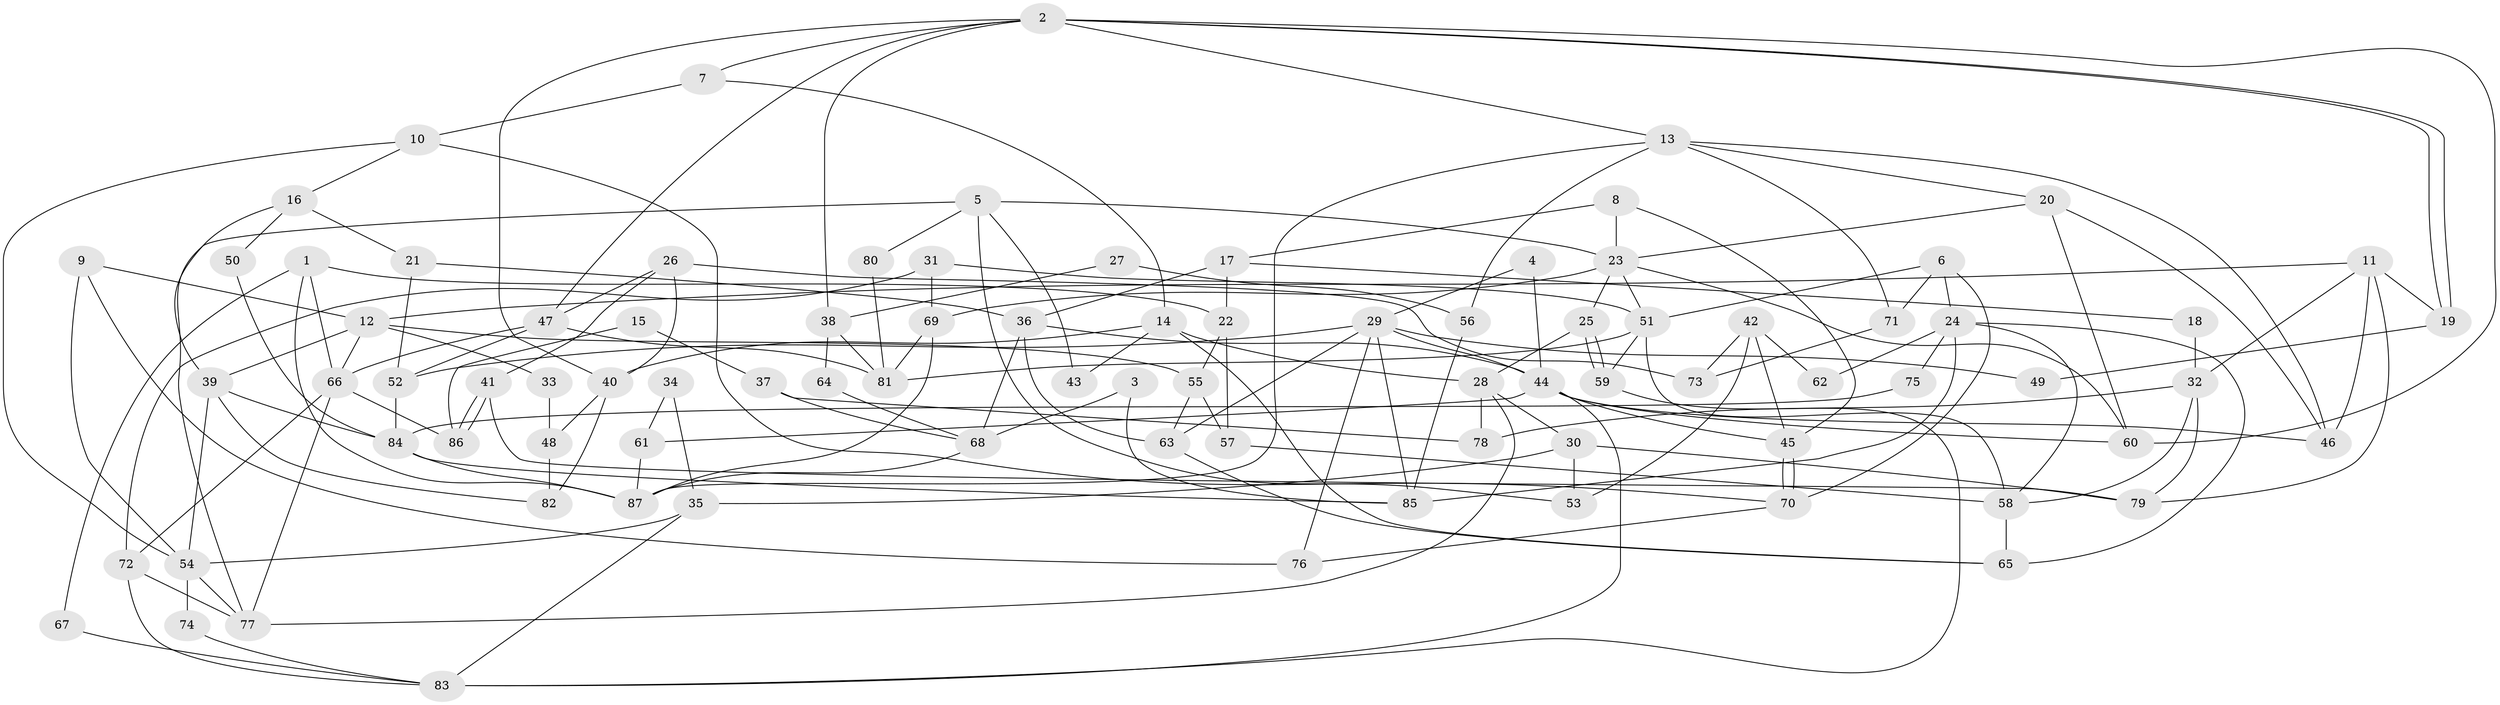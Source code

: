 // coarse degree distribution, {4: 0.2641509433962264, 6: 0.16981132075471697, 7: 0.11320754716981132, 2: 0.07547169811320754, 3: 0.1509433962264151, 5: 0.18867924528301888, 10: 0.018867924528301886, 8: 0.018867924528301886}
// Generated by graph-tools (version 1.1) at 2025/37/03/04/25 23:37:06]
// undirected, 87 vertices, 174 edges
graph export_dot {
  node [color=gray90,style=filled];
  1;
  2;
  3;
  4;
  5;
  6;
  7;
  8;
  9;
  10;
  11;
  12;
  13;
  14;
  15;
  16;
  17;
  18;
  19;
  20;
  21;
  22;
  23;
  24;
  25;
  26;
  27;
  28;
  29;
  30;
  31;
  32;
  33;
  34;
  35;
  36;
  37;
  38;
  39;
  40;
  41;
  42;
  43;
  44;
  45;
  46;
  47;
  48;
  49;
  50;
  51;
  52;
  53;
  54;
  55;
  56;
  57;
  58;
  59;
  60;
  61;
  62;
  63;
  64;
  65;
  66;
  67;
  68;
  69;
  70;
  71;
  72;
  73;
  74;
  75;
  76;
  77;
  78;
  79;
  80;
  81;
  82;
  83;
  84;
  85;
  86;
  87;
  1 -- 87;
  1 -- 66;
  1 -- 22;
  1 -- 67;
  2 -- 7;
  2 -- 19;
  2 -- 19;
  2 -- 13;
  2 -- 38;
  2 -- 40;
  2 -- 47;
  2 -- 60;
  3 -- 68;
  3 -- 85;
  4 -- 44;
  4 -- 29;
  5 -- 23;
  5 -- 53;
  5 -- 43;
  5 -- 77;
  5 -- 80;
  6 -- 51;
  6 -- 70;
  6 -- 24;
  6 -- 71;
  7 -- 14;
  7 -- 10;
  8 -- 17;
  8 -- 45;
  8 -- 23;
  9 -- 12;
  9 -- 54;
  9 -- 76;
  10 -- 54;
  10 -- 70;
  10 -- 16;
  11 -- 32;
  11 -- 46;
  11 -- 12;
  11 -- 19;
  11 -- 79;
  12 -- 66;
  12 -- 33;
  12 -- 39;
  12 -- 55;
  13 -- 20;
  13 -- 46;
  13 -- 56;
  13 -- 71;
  13 -- 87;
  14 -- 40;
  14 -- 28;
  14 -- 43;
  14 -- 65;
  15 -- 37;
  15 -- 86;
  16 -- 21;
  16 -- 39;
  16 -- 50;
  17 -- 22;
  17 -- 36;
  17 -- 18;
  18 -- 32;
  19 -- 49;
  20 -- 23;
  20 -- 60;
  20 -- 46;
  21 -- 52;
  21 -- 36;
  22 -- 57;
  22 -- 55;
  23 -- 60;
  23 -- 25;
  23 -- 51;
  23 -- 69;
  24 -- 65;
  24 -- 58;
  24 -- 62;
  24 -- 75;
  24 -- 85;
  25 -- 59;
  25 -- 59;
  25 -- 28;
  26 -- 41;
  26 -- 47;
  26 -- 40;
  26 -- 73;
  27 -- 38;
  27 -- 56;
  28 -- 77;
  28 -- 30;
  28 -- 78;
  29 -- 63;
  29 -- 85;
  29 -- 44;
  29 -- 49;
  29 -- 52;
  29 -- 76;
  30 -- 35;
  30 -- 53;
  30 -- 79;
  31 -- 51;
  31 -- 69;
  31 -- 72;
  32 -- 58;
  32 -- 79;
  32 -- 78;
  33 -- 48;
  34 -- 61;
  34 -- 35;
  35 -- 54;
  35 -- 83;
  36 -- 63;
  36 -- 44;
  36 -- 68;
  37 -- 68;
  37 -- 78;
  38 -- 81;
  38 -- 64;
  39 -- 54;
  39 -- 82;
  39 -- 84;
  40 -- 48;
  40 -- 82;
  41 -- 86;
  41 -- 86;
  41 -- 79;
  42 -- 45;
  42 -- 73;
  42 -- 53;
  42 -- 62;
  44 -- 46;
  44 -- 45;
  44 -- 60;
  44 -- 61;
  44 -- 83;
  45 -- 70;
  45 -- 70;
  47 -- 81;
  47 -- 52;
  47 -- 66;
  48 -- 82;
  50 -- 84;
  51 -- 59;
  51 -- 58;
  51 -- 81;
  52 -- 84;
  54 -- 77;
  54 -- 74;
  55 -- 57;
  55 -- 63;
  56 -- 85;
  57 -- 58;
  58 -- 65;
  59 -- 83;
  61 -- 87;
  63 -- 65;
  64 -- 68;
  66 -- 72;
  66 -- 77;
  66 -- 86;
  67 -- 83;
  68 -- 87;
  69 -- 87;
  69 -- 81;
  70 -- 76;
  71 -- 73;
  72 -- 77;
  72 -- 83;
  74 -- 83;
  75 -- 84;
  80 -- 81;
  84 -- 85;
  84 -- 87;
}

